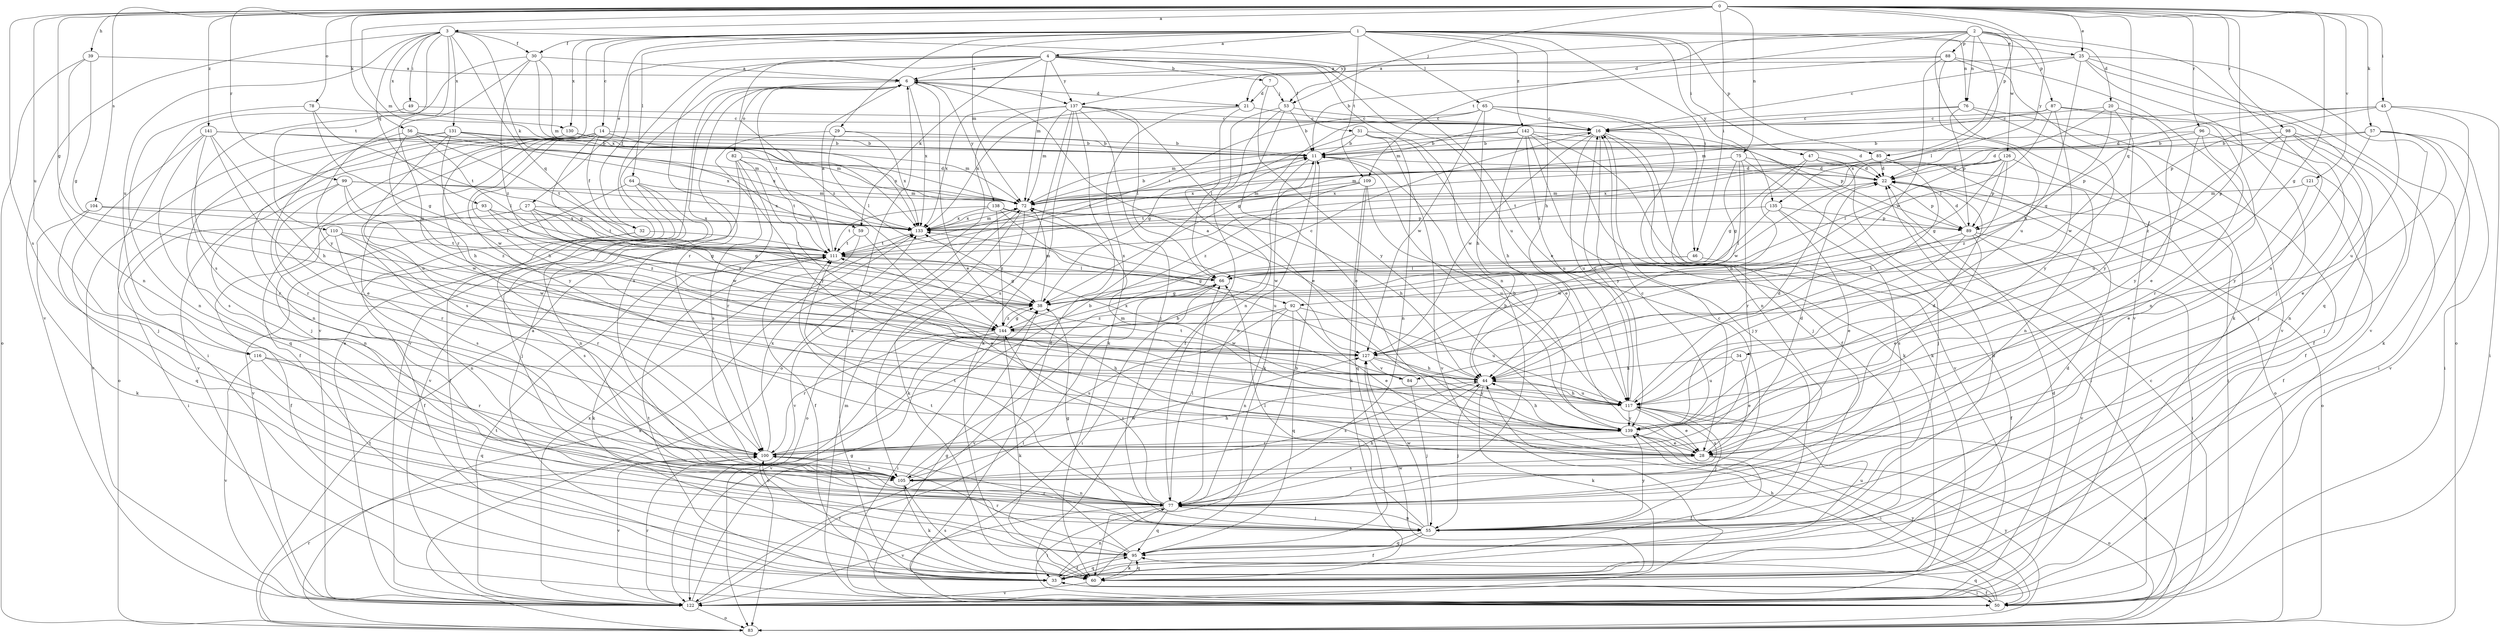 strict digraph  {
0;
1;
2;
3;
4;
6;
7;
11;
14;
16;
20;
21;
22;
25;
27;
28;
29;
30;
31;
32;
33;
34;
38;
39;
44;
45;
46;
47;
49;
50;
53;
55;
56;
57;
59;
60;
64;
65;
66;
72;
75;
76;
77;
78;
82;
83;
84;
85;
87;
88;
89;
92;
93;
95;
96;
98;
99;
100;
104;
105;
109;
110;
111;
116;
117;
121;
122;
126;
127;
130;
131;
133;
135;
137;
138;
139;
141;
142;
144;
0 -> 3  [label=a];
0 -> 25  [label=e];
0 -> 34  [label=g];
0 -> 38  [label=g];
0 -> 39  [label=h];
0 -> 45  [label=i];
0 -> 46  [label=i];
0 -> 53  [label=j];
0 -> 56  [label=k];
0 -> 57  [label=k];
0 -> 72  [label=m];
0 -> 75  [label=n];
0 -> 78  [label=o];
0 -> 84  [label=p];
0 -> 85  [label=p];
0 -> 92  [label=q];
0 -> 96  [label=r];
0 -> 98  [label=r];
0 -> 99  [label=r];
0 -> 104  [label=s];
0 -> 105  [label=s];
0 -> 116  [label=u];
0 -> 121  [label=v];
0 -> 135  [label=y];
0 -> 141  [label=z];
1 -> 4  [label=a];
1 -> 14  [label=c];
1 -> 25  [label=e];
1 -> 27  [label=e];
1 -> 29  [label=f];
1 -> 30  [label=f];
1 -> 44  [label=h];
1 -> 46  [label=i];
1 -> 47  [label=i];
1 -> 64  [label=l];
1 -> 65  [label=l];
1 -> 72  [label=m];
1 -> 76  [label=n];
1 -> 85  [label=p];
1 -> 100  [label=r];
1 -> 109  [label=t];
1 -> 130  [label=x];
1 -> 135  [label=y];
1 -> 142  [label=z];
2 -> 20  [label=d];
2 -> 21  [label=d];
2 -> 66  [label=l];
2 -> 76  [label=n];
2 -> 77  [label=n];
2 -> 87  [label=p];
2 -> 88  [label=p];
2 -> 109  [label=t];
2 -> 122  [label=v];
2 -> 126  [label=w];
2 -> 137  [label=y];
3 -> 30  [label=f];
3 -> 49  [label=i];
3 -> 53  [label=j];
3 -> 59  [label=k];
3 -> 92  [label=q];
3 -> 93  [label=q];
3 -> 110  [label=t];
3 -> 116  [label=u];
3 -> 117  [label=u];
3 -> 122  [label=v];
3 -> 130  [label=x];
3 -> 131  [label=x];
4 -> 6  [label=a];
4 -> 7  [label=b];
4 -> 28  [label=e];
4 -> 31  [label=f];
4 -> 32  [label=f];
4 -> 59  [label=k];
4 -> 72  [label=m];
4 -> 77  [label=n];
4 -> 100  [label=r];
4 -> 117  [label=u];
4 -> 122  [label=v];
4 -> 137  [label=y];
4 -> 144  [label=z];
6 -> 21  [label=d];
6 -> 28  [label=e];
6 -> 82  [label=o];
6 -> 105  [label=s];
6 -> 111  [label=t];
6 -> 122  [label=v];
6 -> 133  [label=x];
6 -> 137  [label=y];
6 -> 138  [label=y];
7 -> 21  [label=d];
7 -> 53  [label=j];
7 -> 139  [label=y];
11 -> 22  [label=d];
11 -> 60  [label=k];
11 -> 77  [label=n];
11 -> 111  [label=t];
14 -> 11  [label=b];
14 -> 32  [label=f];
14 -> 33  [label=f];
14 -> 38  [label=g];
14 -> 44  [label=h];
14 -> 55  [label=j];
14 -> 83  [label=o];
14 -> 105  [label=s];
14 -> 122  [label=v];
14 -> 133  [label=x];
14 -> 139  [label=y];
16 -> 11  [label=b];
16 -> 55  [label=j];
16 -> 60  [label=k];
16 -> 117  [label=u];
16 -> 127  [label=w];
16 -> 139  [label=y];
20 -> 16  [label=c];
20 -> 28  [label=e];
20 -> 38  [label=g];
20 -> 133  [label=x];
20 -> 139  [label=y];
21 -> 16  [label=c];
21 -> 60  [label=k];
21 -> 77  [label=n];
21 -> 133  [label=x];
22 -> 72  [label=m];
22 -> 83  [label=o];
22 -> 89  [label=p];
25 -> 6  [label=a];
25 -> 16  [label=c];
25 -> 44  [label=h];
25 -> 55  [label=j];
25 -> 83  [label=o];
25 -> 95  [label=q];
25 -> 122  [label=v];
27 -> 38  [label=g];
27 -> 105  [label=s];
27 -> 111  [label=t];
27 -> 127  [label=w];
27 -> 133  [label=x];
27 -> 144  [label=z];
28 -> 11  [label=b];
28 -> 22  [label=d];
28 -> 33  [label=f];
28 -> 83  [label=o];
28 -> 105  [label=s];
29 -> 11  [label=b];
29 -> 66  [label=l];
29 -> 133  [label=x];
29 -> 139  [label=y];
30 -> 6  [label=a];
30 -> 72  [label=m];
30 -> 105  [label=s];
30 -> 133  [label=x];
30 -> 139  [label=y];
30 -> 144  [label=z];
31 -> 11  [label=b];
31 -> 22  [label=d];
31 -> 28  [label=e];
31 -> 38  [label=g];
31 -> 77  [label=n];
31 -> 122  [label=v];
32 -> 33  [label=f];
32 -> 105  [label=s];
32 -> 111  [label=t];
33 -> 6  [label=a];
33 -> 50  [label=i];
33 -> 77  [label=n];
33 -> 95  [label=q];
33 -> 111  [label=t];
34 -> 28  [label=e];
34 -> 44  [label=h];
34 -> 117  [label=u];
38 -> 72  [label=m];
38 -> 144  [label=z];
39 -> 6  [label=a];
39 -> 38  [label=g];
39 -> 77  [label=n];
39 -> 83  [label=o];
44 -> 6  [label=a];
44 -> 55  [label=j];
44 -> 60  [label=k];
44 -> 105  [label=s];
44 -> 117  [label=u];
45 -> 16  [label=c];
45 -> 22  [label=d];
45 -> 50  [label=i];
45 -> 60  [label=k];
45 -> 89  [label=p];
45 -> 117  [label=u];
46 -> 33  [label=f];
46 -> 38  [label=g];
46 -> 66  [label=l];
47 -> 22  [label=d];
47 -> 38  [label=g];
47 -> 44  [label=h];
47 -> 50  [label=i];
47 -> 83  [label=o];
49 -> 16  [label=c];
49 -> 50  [label=i];
50 -> 33  [label=f];
50 -> 38  [label=g];
50 -> 44  [label=h];
50 -> 72  [label=m];
50 -> 95  [label=q];
50 -> 139  [label=y];
53 -> 11  [label=b];
53 -> 16  [label=c];
53 -> 28  [label=e];
53 -> 33  [label=f];
53 -> 66  [label=l];
55 -> 22  [label=d];
55 -> 33  [label=f];
55 -> 38  [label=g];
55 -> 66  [label=l];
55 -> 77  [label=n];
55 -> 95  [label=q];
55 -> 100  [label=r];
55 -> 127  [label=w];
55 -> 139  [label=y];
56 -> 11  [label=b];
56 -> 44  [label=h];
56 -> 66  [label=l];
56 -> 100  [label=r];
56 -> 111  [label=t];
56 -> 133  [label=x];
57 -> 11  [label=b];
57 -> 22  [label=d];
57 -> 28  [label=e];
57 -> 50  [label=i];
57 -> 122  [label=v];
57 -> 139  [label=y];
59 -> 28  [label=e];
59 -> 33  [label=f];
59 -> 111  [label=t];
60 -> 6  [label=a];
60 -> 11  [label=b];
60 -> 95  [label=q];
60 -> 100  [label=r];
60 -> 105  [label=s];
60 -> 122  [label=v];
60 -> 127  [label=w];
64 -> 33  [label=f];
64 -> 55  [label=j];
64 -> 72  [label=m];
64 -> 77  [label=n];
64 -> 122  [label=v];
65 -> 16  [label=c];
65 -> 33  [label=f];
65 -> 38  [label=g];
65 -> 44  [label=h];
65 -> 77  [label=n];
65 -> 111  [label=t];
65 -> 127  [label=w];
66 -> 38  [label=g];
66 -> 50  [label=i];
66 -> 122  [label=v];
66 -> 133  [label=x];
72 -> 11  [label=b];
72 -> 44  [label=h];
72 -> 60  [label=k];
72 -> 83  [label=o];
72 -> 122  [label=v];
72 -> 133  [label=x];
75 -> 22  [label=d];
75 -> 38  [label=g];
75 -> 55  [label=j];
75 -> 100  [label=r];
75 -> 127  [label=w];
75 -> 133  [label=x];
76 -> 16  [label=c];
76 -> 33  [label=f];
76 -> 72  [label=m];
76 -> 89  [label=p];
76 -> 139  [label=y];
77 -> 16  [label=c];
77 -> 44  [label=h];
77 -> 50  [label=i];
77 -> 55  [label=j];
77 -> 66  [label=l];
77 -> 95  [label=q];
77 -> 111  [label=t];
77 -> 122  [label=v];
77 -> 144  [label=z];
78 -> 16  [label=c];
78 -> 38  [label=g];
78 -> 77  [label=n];
78 -> 111  [label=t];
82 -> 22  [label=d];
82 -> 100  [label=r];
82 -> 105  [label=s];
82 -> 111  [label=t];
82 -> 122  [label=v];
82 -> 139  [label=y];
83 -> 16  [label=c];
83 -> 100  [label=r];
83 -> 111  [label=t];
83 -> 117  [label=u];
83 -> 133  [label=x];
83 -> 139  [label=y];
84 -> 55  [label=j];
84 -> 133  [label=x];
85 -> 22  [label=d];
85 -> 44  [label=h];
85 -> 72  [label=m];
85 -> 77  [label=n];
85 -> 111  [label=t];
85 -> 133  [label=x];
87 -> 16  [label=c];
87 -> 55  [label=j];
87 -> 66  [label=l];
87 -> 72  [label=m];
87 -> 77  [label=n];
87 -> 127  [label=w];
88 -> 6  [label=a];
88 -> 11  [label=b];
88 -> 60  [label=k];
88 -> 117  [label=u];
88 -> 122  [label=v];
88 -> 127  [label=w];
89 -> 22  [label=d];
89 -> 28  [label=e];
89 -> 50  [label=i];
89 -> 122  [label=v];
89 -> 127  [label=w];
89 -> 139  [label=y];
92 -> 28  [label=e];
92 -> 77  [label=n];
92 -> 95  [label=q];
92 -> 105  [label=s];
92 -> 117  [label=u];
92 -> 144  [label=z];
93 -> 38  [label=g];
93 -> 50  [label=i];
93 -> 133  [label=x];
93 -> 144  [label=z];
95 -> 22  [label=d];
95 -> 33  [label=f];
95 -> 60  [label=k];
95 -> 100  [label=r];
95 -> 111  [label=t];
95 -> 117  [label=u];
96 -> 11  [label=b];
96 -> 33  [label=f];
96 -> 89  [label=p];
96 -> 100  [label=r];
96 -> 139  [label=y];
98 -> 11  [label=b];
98 -> 50  [label=i];
98 -> 55  [label=j];
98 -> 77  [label=n];
98 -> 117  [label=u];
98 -> 144  [label=z];
99 -> 72  [label=m];
99 -> 77  [label=n];
99 -> 100  [label=r];
99 -> 127  [label=w];
99 -> 133  [label=x];
99 -> 144  [label=z];
100 -> 11  [label=b];
100 -> 16  [label=c];
100 -> 44  [label=h];
100 -> 105  [label=s];
100 -> 122  [label=v];
100 -> 133  [label=x];
104 -> 60  [label=k];
104 -> 95  [label=q];
104 -> 111  [label=t];
104 -> 133  [label=x];
105 -> 11  [label=b];
105 -> 60  [label=k];
105 -> 77  [label=n];
105 -> 127  [label=w];
109 -> 60  [label=k];
109 -> 72  [label=m];
109 -> 95  [label=q];
109 -> 111  [label=t];
109 -> 117  [label=u];
109 -> 144  [label=z];
110 -> 33  [label=f];
110 -> 77  [label=n];
110 -> 100  [label=r];
110 -> 111  [label=t];
110 -> 127  [label=w];
111 -> 6  [label=a];
111 -> 38  [label=g];
111 -> 60  [label=k];
111 -> 66  [label=l];
116 -> 44  [label=h];
116 -> 95  [label=q];
116 -> 100  [label=r];
116 -> 122  [label=v];
117 -> 16  [label=c];
117 -> 22  [label=d];
117 -> 28  [label=e];
117 -> 44  [label=h];
117 -> 55  [label=j];
117 -> 105  [label=s];
117 -> 111  [label=t];
117 -> 139  [label=y];
121 -> 28  [label=e];
121 -> 33  [label=f];
121 -> 72  [label=m];
122 -> 6  [label=a];
122 -> 22  [label=d];
122 -> 38  [label=g];
122 -> 66  [label=l];
122 -> 83  [label=o];
122 -> 100  [label=r];
122 -> 111  [label=t];
122 -> 133  [label=x];
126 -> 22  [label=d];
126 -> 38  [label=g];
126 -> 50  [label=i];
126 -> 66  [label=l];
126 -> 89  [label=p];
126 -> 133  [label=x];
126 -> 144  [label=z];
127 -> 44  [label=h];
127 -> 139  [label=y];
127 -> 84  [label=v];
130 -> 11  [label=b];
130 -> 72  [label=m];
130 -> 77  [label=n];
131 -> 11  [label=b];
131 -> 72  [label=m];
131 -> 95  [label=q];
131 -> 117  [label=u];
131 -> 122  [label=v];
131 -> 127  [label=w];
131 -> 133  [label=x];
133 -> 72  [label=m];
133 -> 111  [label=t];
135 -> 28  [label=e];
135 -> 66  [label=l];
135 -> 89  [label=p];
135 -> 105  [label=s];
135 -> 133  [label=x];
137 -> 16  [label=c];
137 -> 28  [label=e];
137 -> 33  [label=f];
137 -> 55  [label=j];
137 -> 60  [label=k];
137 -> 66  [label=l];
137 -> 72  [label=m];
137 -> 83  [label=o];
137 -> 105  [label=s];
137 -> 133  [label=x];
138 -> 89  [label=p];
138 -> 111  [label=t];
138 -> 117  [label=u];
138 -> 127  [label=w];
138 -> 133  [label=x];
138 -> 144  [label=z];
139 -> 11  [label=b];
139 -> 22  [label=d];
139 -> 28  [label=e];
139 -> 44  [label=h];
139 -> 50  [label=i];
139 -> 72  [label=m];
139 -> 100  [label=r];
141 -> 11  [label=b];
141 -> 28  [label=e];
141 -> 44  [label=h];
141 -> 55  [label=j];
141 -> 72  [label=m];
141 -> 100  [label=r];
141 -> 105  [label=s];
142 -> 11  [label=b];
142 -> 44  [label=h];
142 -> 55  [label=j];
142 -> 60  [label=k];
142 -> 72  [label=m];
142 -> 89  [label=p];
142 -> 117  [label=u];
142 -> 122  [label=v];
144 -> 16  [label=c];
144 -> 38  [label=g];
144 -> 50  [label=i];
144 -> 60  [label=k];
144 -> 83  [label=o];
144 -> 100  [label=r];
144 -> 122  [label=v];
144 -> 127  [label=w];
}
